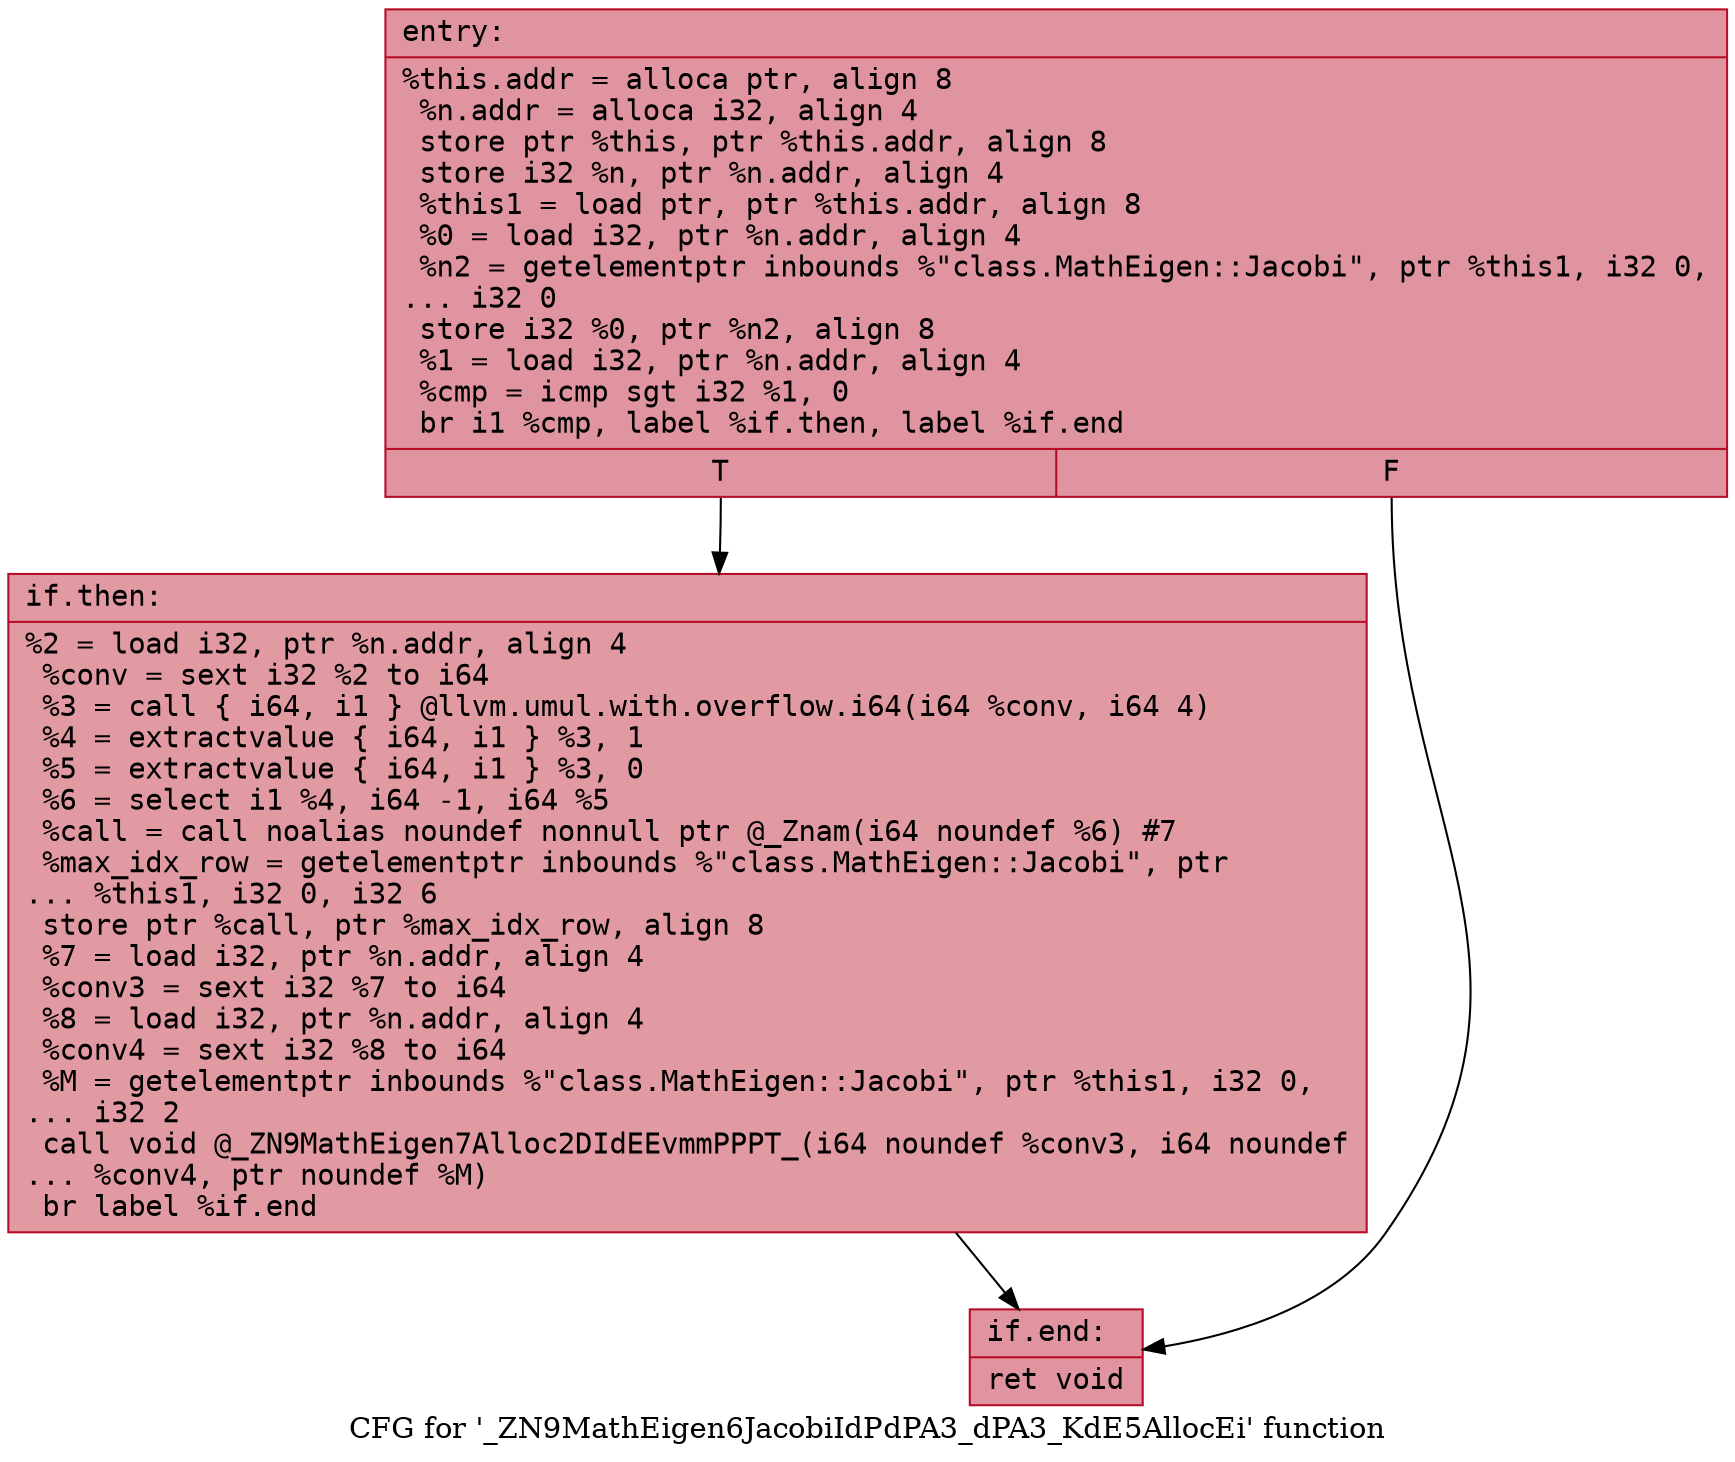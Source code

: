 digraph "CFG for '_ZN9MathEigen6JacobiIdPdPA3_dPA3_KdE5AllocEi' function" {
	label="CFG for '_ZN9MathEigen6JacobiIdPdPA3_dPA3_KdE5AllocEi' function";

	Node0x5600924726e0 [shape=record,color="#b70d28ff", style=filled, fillcolor="#b70d2870" fontname="Courier",label="{entry:\l|  %this.addr = alloca ptr, align 8\l  %n.addr = alloca i32, align 4\l  store ptr %this, ptr %this.addr, align 8\l  store i32 %n, ptr %n.addr, align 4\l  %this1 = load ptr, ptr %this.addr, align 8\l  %0 = load i32, ptr %n.addr, align 4\l  %n2 = getelementptr inbounds %\"class.MathEigen::Jacobi\", ptr %this1, i32 0,\l... i32 0\l  store i32 %0, ptr %n2, align 8\l  %1 = load i32, ptr %n.addr, align 4\l  %cmp = icmp sgt i32 %1, 0\l  br i1 %cmp, label %if.then, label %if.end\l|{<s0>T|<s1>F}}"];
	Node0x5600924726e0:s0 -> Node0x560092472cf0[tooltip="entry -> if.then\nProbability 62.50%" ];
	Node0x5600924726e0:s1 -> Node0x560092472d60[tooltip="entry -> if.end\nProbability 37.50%" ];
	Node0x560092472cf0 [shape=record,color="#b70d28ff", style=filled, fillcolor="#bb1b2c70" fontname="Courier",label="{if.then:\l|  %2 = load i32, ptr %n.addr, align 4\l  %conv = sext i32 %2 to i64\l  %3 = call \{ i64, i1 \} @llvm.umul.with.overflow.i64(i64 %conv, i64 4)\l  %4 = extractvalue \{ i64, i1 \} %3, 1\l  %5 = extractvalue \{ i64, i1 \} %3, 0\l  %6 = select i1 %4, i64 -1, i64 %5\l  %call = call noalias noundef nonnull ptr @_Znam(i64 noundef %6) #7\l  %max_idx_row = getelementptr inbounds %\"class.MathEigen::Jacobi\", ptr\l... %this1, i32 0, i32 6\l  store ptr %call, ptr %max_idx_row, align 8\l  %7 = load i32, ptr %n.addr, align 4\l  %conv3 = sext i32 %7 to i64\l  %8 = load i32, ptr %n.addr, align 4\l  %conv4 = sext i32 %8 to i64\l  %M = getelementptr inbounds %\"class.MathEigen::Jacobi\", ptr %this1, i32 0,\l... i32 2\l  call void @_ZN9MathEigen7Alloc2DIdEEvmmPPPT_(i64 noundef %conv3, i64 noundef\l... %conv4, ptr noundef %M)\l  br label %if.end\l}"];
	Node0x560092472cf0 -> Node0x560092472d60[tooltip="if.then -> if.end\nProbability 100.00%" ];
	Node0x560092472d60 [shape=record,color="#b70d28ff", style=filled, fillcolor="#b70d2870" fontname="Courier",label="{if.end:\l|  ret void\l}"];
}
